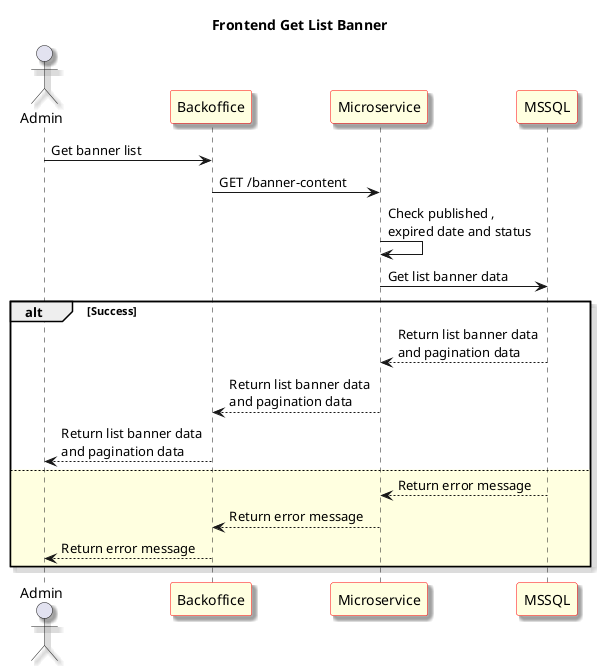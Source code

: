 @startuml Frontend Get List Banner
skinparam shadowing true
skinparam sequence {
	ParticipantBackgroundColor LightYellow
	ParticipantBorderColor red
}
Title: Frontend Get List Banner
actor "Admin" as User1
participant "Backoffice" as Frontend
participant "Microservice" as Microservice
participant "MSSQL" as Database

User1 -> Frontend: Get banner list

Frontend -> Microservice: GET /banner-content

Microservice -> Microservice: Check published , \nexpired date and status

Microservice -> Database: Get list banner data

alt Success

Database --> Microservice: Return list banner data \nand pagination data

Microservice --> Frontend: Return list banner data \nand pagination data

Frontend --> User1: Return list banner data \nand pagination data

else #LightYellow

Database --> Microservice: Return error message

Microservice --> Frontend: Return error message

Frontend --> User1: Return error message

end

@enduml